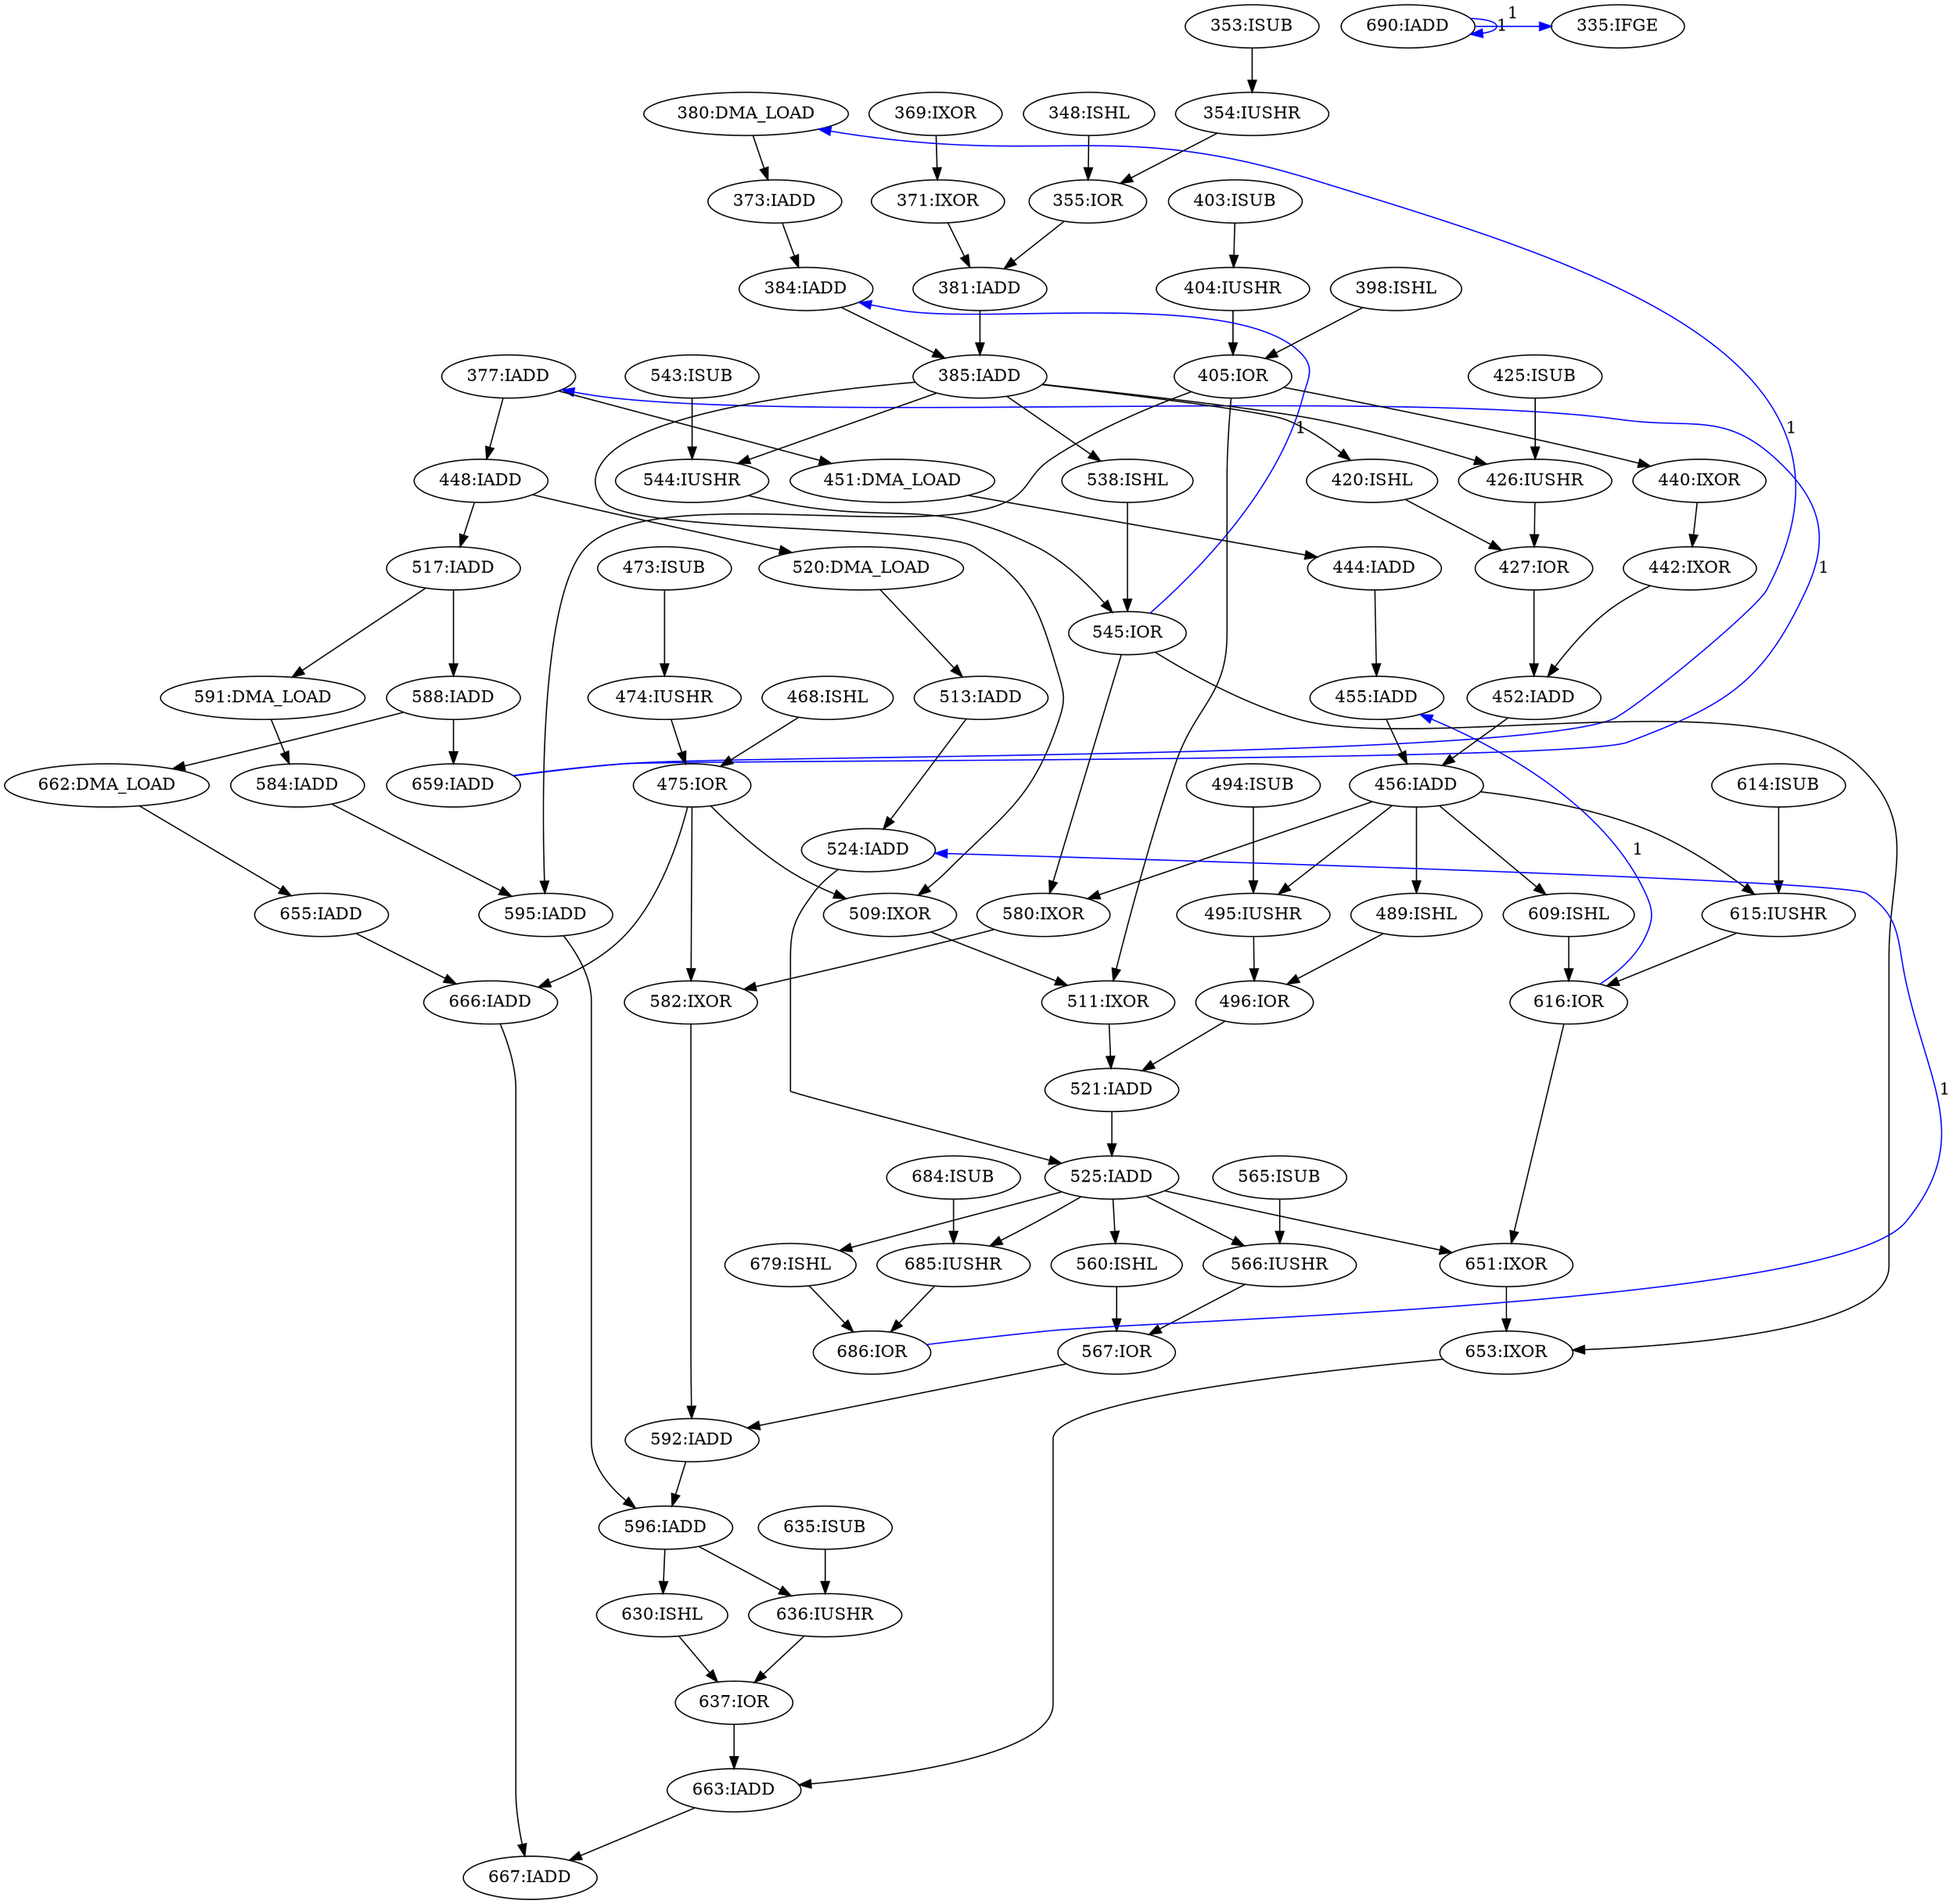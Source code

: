 digraph depgraph {
n0 [label="404:IUSHR"];
n1 [label="403:ISUB"];
n1 -> n0;
n2 [label="659:IADD"];
n3 [label="588:IADD"];
n3 -> n2;
n4 [label="679:ISHL"];
n5 [label="525:IADD"];
n5 -> n4;
n6 [label="592:IADD"];
n7 [label="567:IOR"];
n7 -> n6;
n8 [label="582:IXOR"];
n8 -> n6;
n9 [label="560:ISHL"];
n9 -> n7;
n10 [label="566:IUSHR"];
n10 -> n7;
n11 [label="475:IOR"];
n12 [label="468:ISHL"];
n12 -> n11;
n13 [label="474:IUSHR"];
n13 -> n11;
n14 [label="655:IADD"];
n15 [label="662:DMA_LOAD"];
n15 -> n14;
n16 [label="616:IOR"];
n17 [label="609:ISHL"];
n17 -> n16;
n18 [label="615:IUSHR"];
n18 -> n16;
n19 [label="456:IADD"];
n20 [label="455:IADD"];
n20 -> n19;
n21 [label="452:IADD"];
n21 -> n19;
n22 [label="637:IOR"];
n23 [label="630:ISHL"];
n23 -> n22;
n24 [label="636:IUSHR"];
n24 -> n22;
n25 [label="444:IADD"];
n25 -> n20;
n26 [label="580:IXOR"];
n19 -> n26;
n27 [label="545:IOR"];
n27 -> n26;
n28 [label="538:ISHL"];
n28 -> n27;
n29 [label="544:IUSHR"];
n29 -> n27;
n30 [label="495:IUSHR"];
n19 -> n30;
n31 [label="494:ISUB"];
n31 -> n30;
n32 [label="354:IUSHR"];
n33 [label="353:ISUB"];
n33 -> n32;
n34 [label="451:DMA_LOAD"];
n34 -> n25;
n35 [label="427:IOR"];
n36 [label="420:ISHL"];
n36 -> n35;
n37 [label="426:IUSHR"];
n37 -> n35;
n38 [label="666:IADD"];
n14 -> n38;
n11 -> n38;
n19 -> n17;
n39 [label="440:IXOR"];
n40 [label="405:IOR"];
n40 -> n39;
n41 [label="398:ISHL"];
n41 -> n40;
n0 -> n40;
n42 [label="513:IADD"];
n43 [label="520:DMA_LOAD"];
n43 -> n42;
n44 [label="373:IADD"];
n45 [label="380:DMA_LOAD"];
n45 -> n44;
n46 [label="596:IADD"];
n46 -> n23;
n47 [label="385:IADD"];
n47 -> n37;
n48 [label="425:ISUB"];
n48 -> n37;
n19 -> n18;
n49 [label="614:ISUB"];
n49 -> n18;
n50 [label="524:IADD"];
n50 -> n5;
n51 [label="521:IADD"];
n51 -> n5;
n42 -> n50;
n47 -> n29;
n52 [label="543:ISUB"];
n52 -> n29;
n53 [label="384:IADD"];
n53 -> n47;
n54 [label="381:IADD"];
n54 -> n47;
n55 [label="511:IXOR"];
n56 [label="509:IXOR"];
n56 -> n55;
n40 -> n55;
n57 [label="448:IADD"];
n57 -> n43;
n58 [label="591:DMA_LOAD"];
n59 [label="517:IADD"];
n59 -> n58;
n60 [label="595:IADD"];
n61 [label="584:IADD"];
n61 -> n60;
n40 -> n60;
n57 -> n59;
n5 -> n10;
n62 [label="565:ISUB"];
n62 -> n10;
n63 [label="377:IADD"];
n63 -> n57;
n60 -> n46;
n6 -> n46;
n64 [label="496:IOR"];
n64 -> n51;
n55 -> n51;
n47 -> n56;
n11 -> n56;
n65 [label="685:IUSHR"];
n5 -> n65;
n66 [label="684:ISUB"];
n66 -> n65;
n67 [label="653:IXOR"];
n68 [label="651:IXOR"];
n68 -> n67;
n27 -> n67;
n26 -> n8;
n11 -> n8;
n3 -> n15;
n5 -> n9;
n69 [label="667:IADD"];
n38 -> n69;
n70 [label="663:IADD"];
n70 -> n69;
n47 -> n28;
n58 -> n61;
n5 -> n68;
n16 -> n68;
n71 [label="355:IOR"];
n72 [label="348:ISHL"];
n72 -> n71;
n32 -> n71;
n73 [label="442:IXOR"];
n39 -> n73;
n74 [label="489:ISHL"];
n74 -> n64;
n30 -> n64;
n59 -> n3;
n19 -> n74;
n75 [label="371:IXOR"];
n76 [label="369:IXOR"];
n76 -> n75;
n71 -> n54;
n75 -> n54;
n47 -> n36;
n22 -> n70;
n67 -> n70;
n63 -> n34;
n77 [label="686:IOR"];
n4 -> n77;
n65 -> n77;
n35 -> n21;
n73 -> n21;
n78 [label="473:ISUB"];
n78 -> n13;
n46 -> n24;
n79 [label="635:ISUB"];
n79 -> n24;
n44 -> n53;
n77 -> n50 [constraint=false,color=blue,label="1"];
n16 -> n20 [constraint=false,color=blue,label="1"];
n27 -> n53 [constraint=false,color=blue,label="1"];
n2 -> n63 [constraint=false,color=blue,label="1"];
n2 -> n45 [constraint=false,color=blue,label="1"];
n80 [label="690:IADD"];
n80 -> n80 [constraint=false,color=blue,label="1"];
n81 [label="335:IFGE"];
n80 -> n81 [constraint=false,color=blue,label="1"];
}